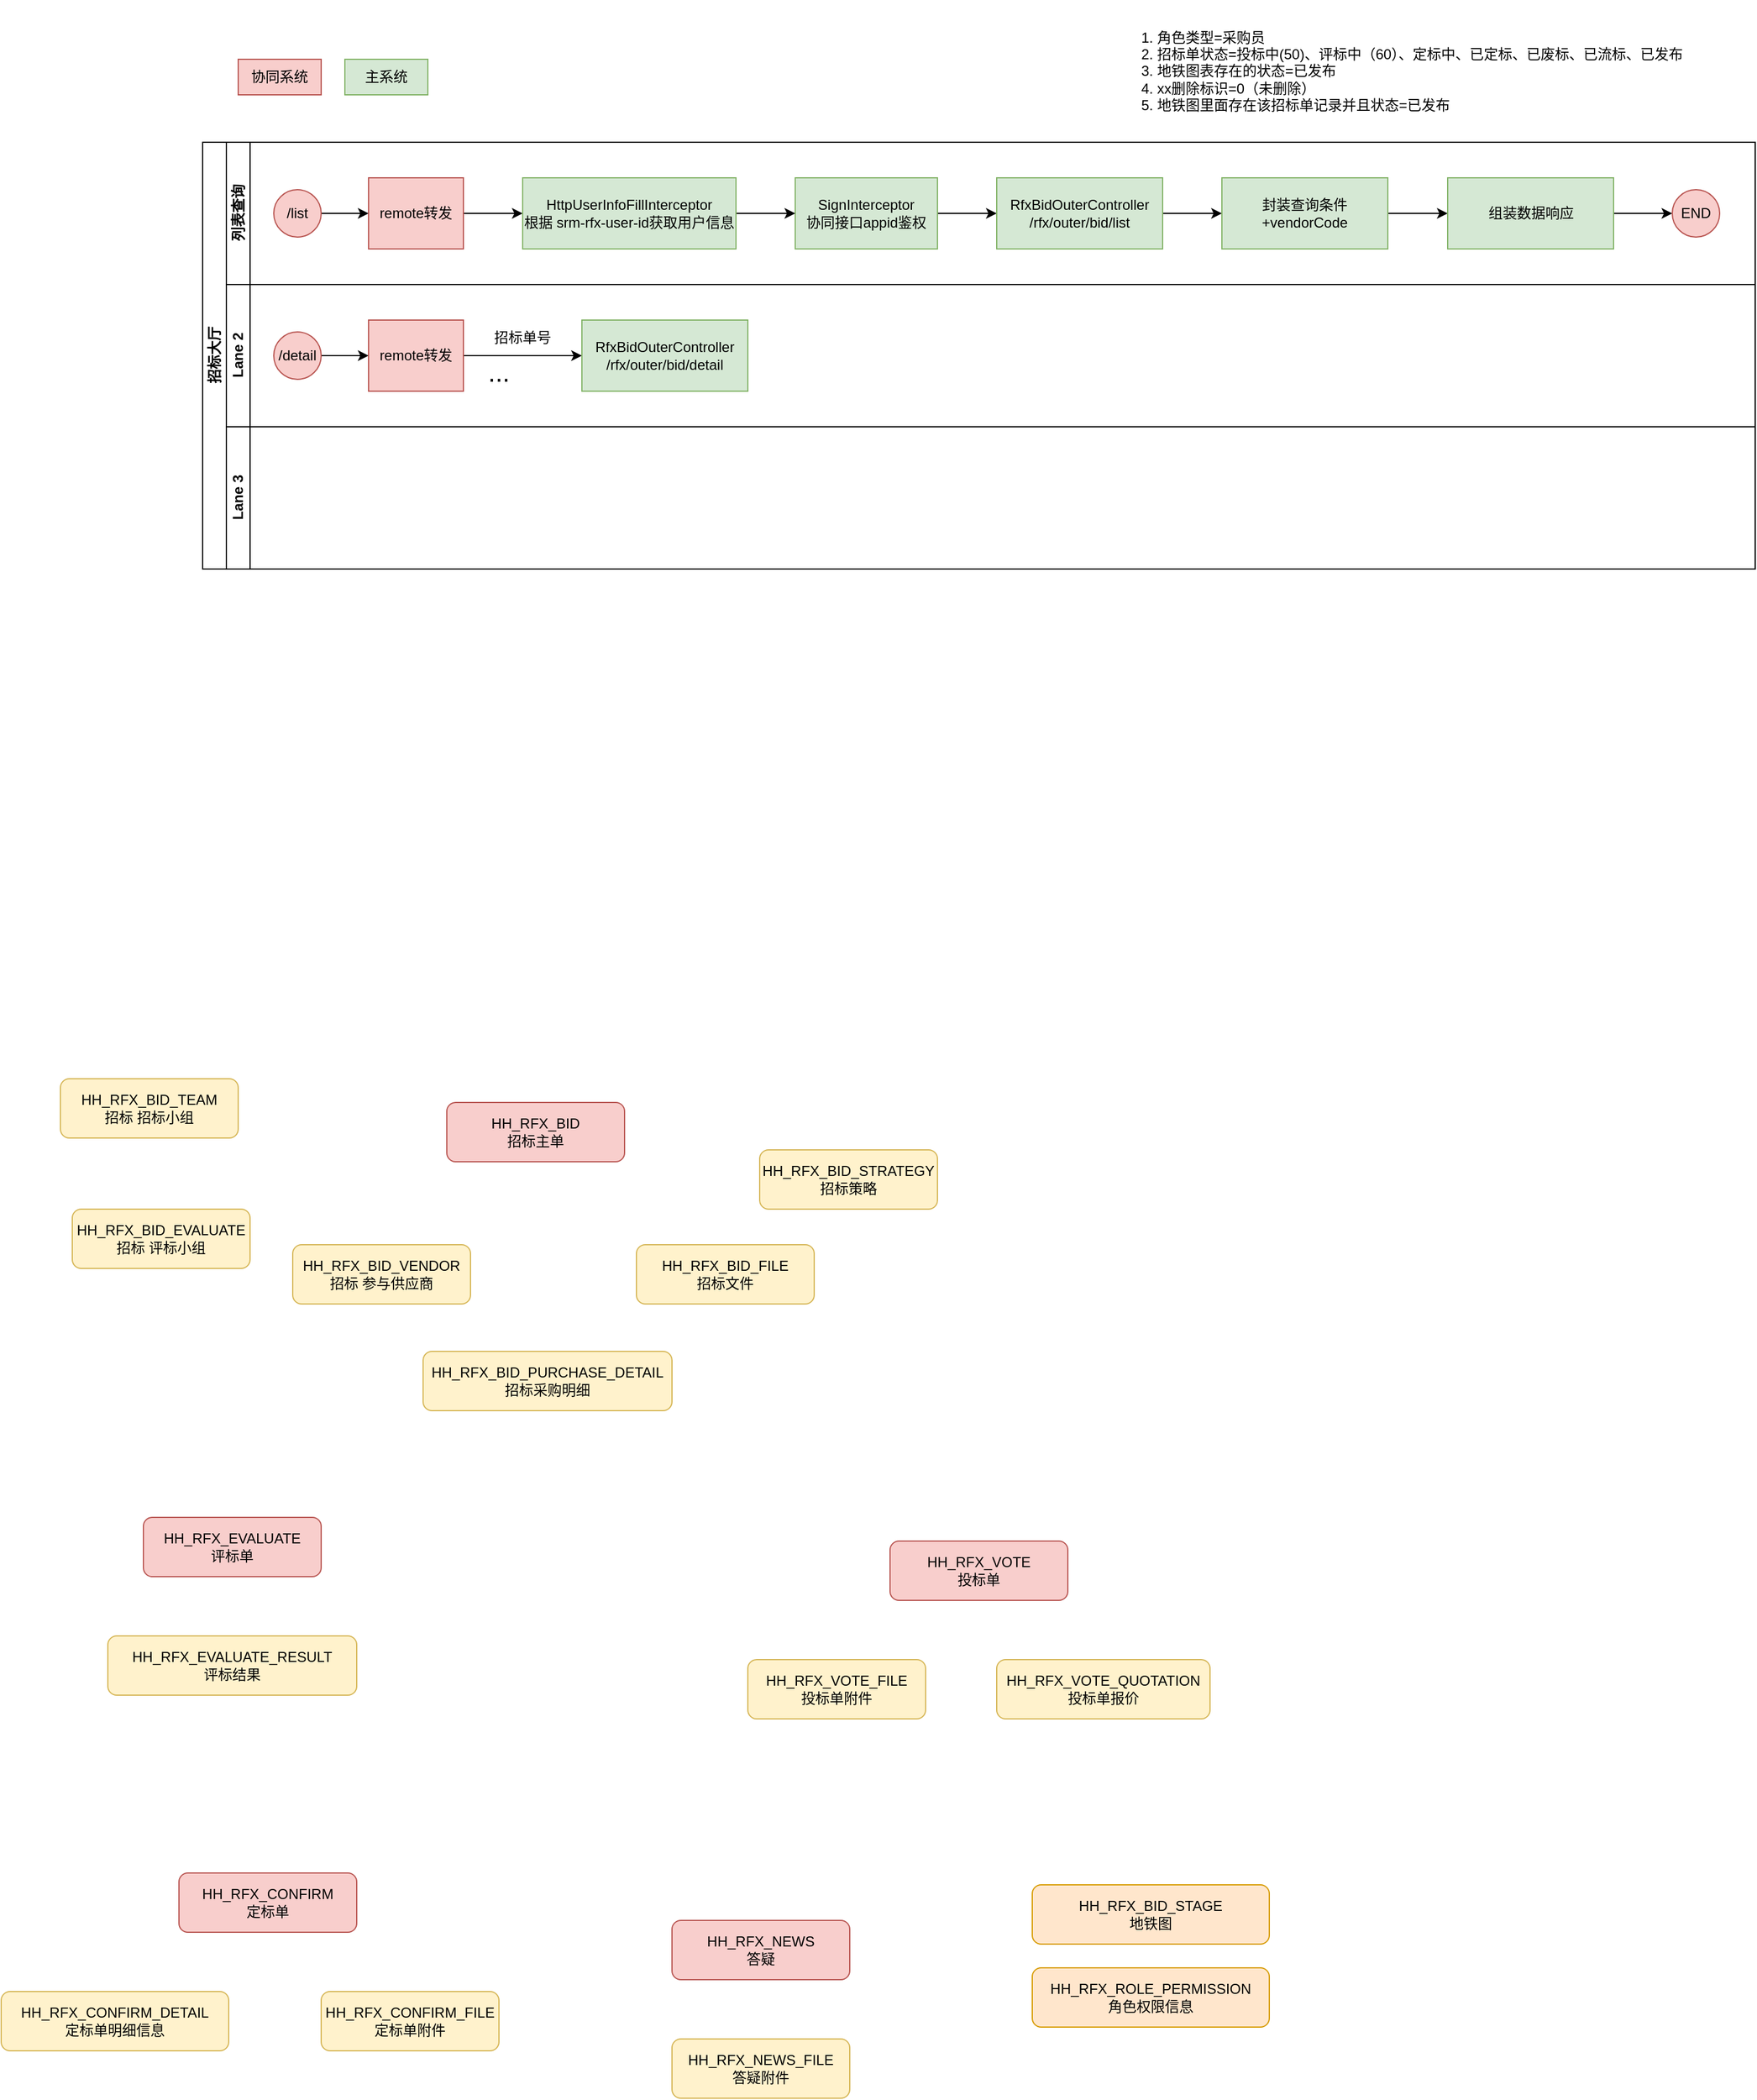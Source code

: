 <mxfile version="24.8.6">
  <diagram id="prtHgNgQTEPvFCAcTncT" name="Page-1">
    <mxGraphModel dx="1853" dy="598" grid="1" gridSize="10" guides="1" tooltips="1" connect="1" arrows="1" fold="1" page="1" pageScale="1" pageWidth="827" pageHeight="1169" math="0" shadow="0">
      <root>
        <mxCell id="0" />
        <mxCell id="1" parent="0" />
        <mxCell id="dNxyNK7c78bLwvsdeMH5-19" value="招标大厅" style="swimlane;html=1;childLayout=stackLayout;resizeParent=1;resizeParentMax=0;horizontal=0;startSize=20;horizontalStack=0;" parent="1" vertex="1">
          <mxGeometry x="120" y="120" width="1310" height="360" as="geometry" />
        </mxCell>
        <mxCell id="dNxyNK7c78bLwvsdeMH5-20" value="列表查询" style="swimlane;html=1;startSize=20;horizontal=0;align=center;" parent="dNxyNK7c78bLwvsdeMH5-19" vertex="1">
          <mxGeometry x="20" width="1290" height="120" as="geometry" />
        </mxCell>
        <mxCell id="dNxyNK7c78bLwvsdeMH5-25" value="" style="edgeStyle=orthogonalEdgeStyle;rounded=0;orthogonalLoop=1;jettySize=auto;html=1;" parent="dNxyNK7c78bLwvsdeMH5-20" source="dNxyNK7c78bLwvsdeMH5-23" target="dNxyNK7c78bLwvsdeMH5-24" edge="1">
          <mxGeometry relative="1" as="geometry" />
        </mxCell>
        <mxCell id="dNxyNK7c78bLwvsdeMH5-23" value="/list" style="ellipse;whiteSpace=wrap;html=1;fillColor=#f8cecc;strokeColor=#b85450;" parent="dNxyNK7c78bLwvsdeMH5-20" vertex="1">
          <mxGeometry x="40" y="40" width="40" height="40" as="geometry" />
        </mxCell>
        <mxCell id="eU4avIr93L6JoO_hdqMd-41" value="" style="edgeStyle=orthogonalEdgeStyle;rounded=0;orthogonalLoop=1;jettySize=auto;html=1;" edge="1" parent="dNxyNK7c78bLwvsdeMH5-20" source="dNxyNK7c78bLwvsdeMH5-24" target="eU4avIr93L6JoO_hdqMd-8">
          <mxGeometry relative="1" as="geometry" />
        </mxCell>
        <mxCell id="dNxyNK7c78bLwvsdeMH5-24" value="remote转发" style="rounded=0;whiteSpace=wrap;html=1;fontFamily=Helvetica;fontSize=12;align=center;fillColor=#f8cecc;strokeColor=#b85450;" parent="dNxyNK7c78bLwvsdeMH5-20" vertex="1">
          <mxGeometry x="120" y="30" width="80" height="60" as="geometry" />
        </mxCell>
        <mxCell id="eU4avIr93L6JoO_hdqMd-43" value="" style="edgeStyle=orthogonalEdgeStyle;rounded=0;orthogonalLoop=1;jettySize=auto;html=1;" edge="1" parent="dNxyNK7c78bLwvsdeMH5-20" source="dNxyNK7c78bLwvsdeMH5-30" target="eU4avIr93L6JoO_hdqMd-7">
          <mxGeometry relative="1" as="geometry" />
        </mxCell>
        <mxCell id="dNxyNK7c78bLwvsdeMH5-30" value="SignInterceptor&lt;div&gt;协同接口appid鉴权&lt;/div&gt;" style="rounded=0;html=1;fontFamily=Helvetica;fontSize=12;align=center;fillColor=#d5e8d4;strokeColor=#82b366;whiteSpace=wrap;" parent="dNxyNK7c78bLwvsdeMH5-20" vertex="1">
          <mxGeometry x="480" y="30" width="120" height="60" as="geometry" />
        </mxCell>
        <mxCell id="eU4avIr93L6JoO_hdqMd-42" value="" style="edgeStyle=orthogonalEdgeStyle;rounded=0;orthogonalLoop=1;jettySize=auto;html=1;" edge="1" parent="dNxyNK7c78bLwvsdeMH5-20" source="eU4avIr93L6JoO_hdqMd-8" target="dNxyNK7c78bLwvsdeMH5-30">
          <mxGeometry relative="1" as="geometry" />
        </mxCell>
        <mxCell id="eU4avIr93L6JoO_hdqMd-8" value="HttpUserInfoFillInterceptor&lt;br&gt;根据 srm-rfx-user-id获取用户信息" style="rounded=0;html=1;fontFamily=Helvetica;fontSize=12;align=center;fillColor=#d5e8d4;strokeColor=#82b366;whiteSpace=wrap;" vertex="1" parent="dNxyNK7c78bLwvsdeMH5-20">
          <mxGeometry x="250" y="30" width="180" height="60" as="geometry" />
        </mxCell>
        <mxCell id="eU4avIr93L6JoO_hdqMd-44" value="" style="edgeStyle=orthogonalEdgeStyle;rounded=0;orthogonalLoop=1;jettySize=auto;html=1;" edge="1" parent="dNxyNK7c78bLwvsdeMH5-20" source="eU4avIr93L6JoO_hdqMd-7" target="eU4avIr93L6JoO_hdqMd-37">
          <mxGeometry relative="1" as="geometry" />
        </mxCell>
        <mxCell id="eU4avIr93L6JoO_hdqMd-7" value="&lt;div&gt;RfxBidOuterController&lt;br&gt;&lt;/div&gt;/rfx/outer&lt;span style=&quot;background-color: initial;&quot;&gt;/bid/list&lt;/span&gt;" style="rounded=0;html=1;fontFamily=Helvetica;fontSize=12;align=center;fillColor=#d5e8d4;strokeColor=#82b366;whiteSpace=wrap;" vertex="1" parent="dNxyNK7c78bLwvsdeMH5-20">
          <mxGeometry x="650" y="30" width="140" height="60" as="geometry" />
        </mxCell>
        <mxCell id="eU4avIr93L6JoO_hdqMd-45" value="" style="edgeStyle=orthogonalEdgeStyle;rounded=0;orthogonalLoop=1;jettySize=auto;html=1;" edge="1" parent="dNxyNK7c78bLwvsdeMH5-20" source="eU4avIr93L6JoO_hdqMd-37" target="eU4avIr93L6JoO_hdqMd-40">
          <mxGeometry relative="1" as="geometry" />
        </mxCell>
        <mxCell id="eU4avIr93L6JoO_hdqMd-37" value="封装查询条件+vendorCode" style="rounded=0;html=1;fontFamily=Helvetica;fontSize=12;align=center;fillColor=#d5e8d4;strokeColor=#82b366;whiteSpace=wrap;" vertex="1" parent="dNxyNK7c78bLwvsdeMH5-20">
          <mxGeometry x="840" y="30" width="140" height="60" as="geometry" />
        </mxCell>
        <mxCell id="eU4avIr93L6JoO_hdqMd-47" value="" style="edgeStyle=orthogonalEdgeStyle;rounded=0;orthogonalLoop=1;jettySize=auto;html=1;" edge="1" parent="dNxyNK7c78bLwvsdeMH5-20" source="eU4avIr93L6JoO_hdqMd-40" target="eU4avIr93L6JoO_hdqMd-46">
          <mxGeometry relative="1" as="geometry" />
        </mxCell>
        <mxCell id="eU4avIr93L6JoO_hdqMd-40" value="组装数据响应" style="rounded=0;html=1;fontFamily=Helvetica;fontSize=12;align=center;fillColor=#d5e8d4;strokeColor=#82b366;whiteSpace=wrap;" vertex="1" parent="dNxyNK7c78bLwvsdeMH5-20">
          <mxGeometry x="1030.5" y="30" width="140" height="60" as="geometry" />
        </mxCell>
        <mxCell id="eU4avIr93L6JoO_hdqMd-46" value="END" style="ellipse;whiteSpace=wrap;html=1;fillColor=#f8cecc;strokeColor=#b85450;" vertex="1" parent="dNxyNK7c78bLwvsdeMH5-20">
          <mxGeometry x="1220" y="40" width="40" height="40" as="geometry" />
        </mxCell>
        <mxCell id="dNxyNK7c78bLwvsdeMH5-21" value="Lane 2" style="swimlane;html=1;startSize=20;horizontal=0;" parent="dNxyNK7c78bLwvsdeMH5-19" vertex="1">
          <mxGeometry x="20" y="120" width="1290" height="120" as="geometry" />
        </mxCell>
        <mxCell id="eU4avIr93L6JoO_hdqMd-10" value="" style="edgeStyle=orthogonalEdgeStyle;rounded=0;orthogonalLoop=1;jettySize=auto;html=1;" edge="1" parent="dNxyNK7c78bLwvsdeMH5-21" source="eU4avIr93L6JoO_hdqMd-11" target="eU4avIr93L6JoO_hdqMd-12">
          <mxGeometry relative="1" as="geometry" />
        </mxCell>
        <mxCell id="eU4avIr93L6JoO_hdqMd-11" value="/detail" style="ellipse;whiteSpace=wrap;html=1;fillColor=#f8cecc;strokeColor=#b85450;" vertex="1" parent="dNxyNK7c78bLwvsdeMH5-21">
          <mxGeometry x="40" y="40" width="40" height="40" as="geometry" />
        </mxCell>
        <mxCell id="eU4avIr93L6JoO_hdqMd-52" value="" style="edgeStyle=orthogonalEdgeStyle;rounded=0;orthogonalLoop=1;jettySize=auto;html=1;" edge="1" parent="dNxyNK7c78bLwvsdeMH5-21" source="eU4avIr93L6JoO_hdqMd-12" target="eU4avIr93L6JoO_hdqMd-51">
          <mxGeometry relative="1" as="geometry" />
        </mxCell>
        <mxCell id="eU4avIr93L6JoO_hdqMd-12" value="remote转发" style="rounded=0;whiteSpace=wrap;html=1;fontFamily=Helvetica;fontSize=12;align=center;fillColor=#f8cecc;strokeColor=#b85450;" vertex="1" parent="dNxyNK7c78bLwvsdeMH5-21">
          <mxGeometry x="120" y="30" width="80" height="60" as="geometry" />
        </mxCell>
        <mxCell id="eU4avIr93L6JoO_hdqMd-51" value="&lt;div&gt;RfxBidOuterController&lt;br&gt;&lt;/div&gt;/rfx/outer&lt;span style=&quot;background-color: initial;&quot;&gt;/bid/&lt;/span&gt;detail" style="rounded=0;html=1;fontFamily=Helvetica;fontSize=12;align=center;fillColor=#d5e8d4;strokeColor=#82b366;whiteSpace=wrap;" vertex="1" parent="dNxyNK7c78bLwvsdeMH5-21">
          <mxGeometry x="300" y="30" width="140" height="60" as="geometry" />
        </mxCell>
        <mxCell id="eU4avIr93L6JoO_hdqMd-49" value="&lt;font style=&quot;font-size: 22px;&quot;&gt;...&lt;/font&gt;" style="text;html=1;align=center;verticalAlign=middle;whiteSpace=wrap;rounded=0;" vertex="1" parent="dNxyNK7c78bLwvsdeMH5-21">
          <mxGeometry x="200" y="60" width="60" height="30" as="geometry" />
        </mxCell>
        <mxCell id="eU4avIr93L6JoO_hdqMd-54" value="招标单号" style="text;html=1;align=center;verticalAlign=middle;whiteSpace=wrap;rounded=0;" vertex="1" parent="dNxyNK7c78bLwvsdeMH5-21">
          <mxGeometry x="220" y="30" width="60" height="30" as="geometry" />
        </mxCell>
        <mxCell id="dNxyNK7c78bLwvsdeMH5-22" value="Lane 3" style="swimlane;html=1;startSize=20;horizontal=0;" parent="dNxyNK7c78bLwvsdeMH5-19" vertex="1">
          <mxGeometry x="20" y="240" width="1290" height="120" as="geometry" />
        </mxCell>
        <mxCell id="eU4avIr93L6JoO_hdqMd-5" value="协同系统" style="rounded=0;whiteSpace=wrap;html=1;fillColor=#f8cecc;strokeColor=#b85450;" vertex="1" parent="1">
          <mxGeometry x="150" y="50" width="70" height="30" as="geometry" />
        </mxCell>
        <mxCell id="eU4avIr93L6JoO_hdqMd-6" value="主系统" style="rounded=0;whiteSpace=wrap;html=1;fillColor=#d5e8d4;strokeColor=#82b366;" vertex="1" parent="1">
          <mxGeometry x="240" y="50" width="70" height="30" as="geometry" />
        </mxCell>
        <mxCell id="eU4avIr93L6JoO_hdqMd-14" value="HH_RFX_BID&lt;br&gt;招标主单" style="rounded=1;whiteSpace=wrap;html=1;fillColor=#f8cecc;strokeColor=#b85450;" vertex="1" parent="1">
          <mxGeometry x="326" y="930" width="150" height="50" as="geometry" />
        </mxCell>
        <mxCell id="eU4avIr93L6JoO_hdqMd-15" value="HH_RFX_BID_EVALUATE&lt;br&gt;招标 评标小组" style="rounded=1;whiteSpace=wrap;html=1;fillColor=#fff2cc;strokeColor=#d6b656;" vertex="1" parent="1">
          <mxGeometry x="10" y="1020" width="150" height="50" as="geometry" />
        </mxCell>
        <mxCell id="eU4avIr93L6JoO_hdqMd-16" value="HH_RFX_BID_FILE&lt;br&gt;招标文件" style="rounded=1;whiteSpace=wrap;html=1;fillColor=#fff2cc;strokeColor=#d6b656;" vertex="1" parent="1">
          <mxGeometry x="486" y="1050" width="150" height="50" as="geometry" />
        </mxCell>
        <mxCell id="eU4avIr93L6JoO_hdqMd-17" value="HH_RFX_BID_PURCHASE_DETAIL&lt;br&gt;招标采购明细" style="rounded=1;whiteSpace=wrap;html=1;fillColor=#fff2cc;strokeColor=#d6b656;" vertex="1" parent="1">
          <mxGeometry x="306" y="1140" width="210" height="50" as="geometry" />
        </mxCell>
        <mxCell id="eU4avIr93L6JoO_hdqMd-18" value="HH_RFX_BID_STRATEGY&lt;br&gt;招标策略" style="rounded=1;whiteSpace=wrap;html=1;fillColor=#fff2cc;strokeColor=#d6b656;" vertex="1" parent="1">
          <mxGeometry x="590" y="970" width="150" height="50" as="geometry" />
        </mxCell>
        <mxCell id="eU4avIr93L6JoO_hdqMd-19" value="HH_RFX_BID_TEAM&lt;br&gt;招标 招标小组" style="rounded=1;whiteSpace=wrap;html=1;fillColor=#fff2cc;strokeColor=#d6b656;" vertex="1" parent="1">
          <mxGeometry y="910" width="150" height="50" as="geometry" />
        </mxCell>
        <mxCell id="eU4avIr93L6JoO_hdqMd-21" value="HH_RFX_BID_VENDOR&lt;br&gt;招标 参与供应商" style="rounded=1;whiteSpace=wrap;html=1;fillColor=#fff2cc;strokeColor=#d6b656;" vertex="1" parent="1">
          <mxGeometry x="196" y="1050" width="150" height="50" as="geometry" />
        </mxCell>
        <mxCell id="eU4avIr93L6JoO_hdqMd-22" value="HH_RFX_CONFIRM&lt;br&gt;定标单" style="rounded=1;whiteSpace=wrap;html=1;fillColor=#f8cecc;strokeColor=#b85450;" vertex="1" parent="1">
          <mxGeometry x="100" y="1580" width="150" height="50" as="geometry" />
        </mxCell>
        <mxCell id="eU4avIr93L6JoO_hdqMd-23" value="HH_RFX_CONFIRM_FILE&lt;div&gt;定标单附件&lt;/div&gt;" style="rounded=1;whiteSpace=wrap;html=1;fillColor=#fff2cc;strokeColor=#d6b656;" vertex="1" parent="1">
          <mxGeometry x="220" y="1680" width="150" height="50" as="geometry" />
        </mxCell>
        <mxCell id="eU4avIr93L6JoO_hdqMd-24" value="HH_RFX_NEWS&lt;div&gt;答疑&lt;/div&gt;" style="rounded=1;whiteSpace=wrap;html=1;fillColor=#f8cecc;strokeColor=#b85450;" vertex="1" parent="1">
          <mxGeometry x="516" y="1620" width="150" height="50" as="geometry" />
        </mxCell>
        <mxCell id="eU4avIr93L6JoO_hdqMd-26" value="HH_RFX_NEWS_FILE&lt;br&gt;答疑附件" style="rounded=1;whiteSpace=wrap;html=1;fillColor=#fff2cc;strokeColor=#d6b656;" vertex="1" parent="1">
          <mxGeometry x="516" y="1720" width="150" height="50" as="geometry" />
        </mxCell>
        <mxCell id="eU4avIr93L6JoO_hdqMd-27" value="HH_RFX_CONFIRM_DETAIL&lt;div&gt;定标单明细信息&lt;/div&gt;" style="rounded=1;whiteSpace=wrap;html=1;fillColor=#fff2cc;strokeColor=#d6b656;" vertex="1" parent="1">
          <mxGeometry x="-50" y="1680" width="192" height="50" as="geometry" />
        </mxCell>
        <mxCell id="eU4avIr93L6JoO_hdqMd-30" value="HH_RFX_VOTE&lt;div&gt;投标单&lt;/div&gt;" style="rounded=1;whiteSpace=wrap;html=1;fillColor=#f8cecc;strokeColor=#b85450;" vertex="1" parent="1">
          <mxGeometry x="700" y="1300" width="150" height="50" as="geometry" />
        </mxCell>
        <mxCell id="eU4avIr93L6JoO_hdqMd-31" value="HH_RFX_ROLE_PERMISSION&lt;br&gt;角色权限信息" style="rounded=1;whiteSpace=wrap;html=1;fillColor=#ffe6cc;strokeColor=#d79b00;" vertex="1" parent="1">
          <mxGeometry x="820" y="1660" width="200" height="50" as="geometry" />
        </mxCell>
        <mxCell id="eU4avIr93L6JoO_hdqMd-33" value="HH_RFX_VOTE_FILE&lt;br&gt;投标单附件" style="rounded=1;whiteSpace=wrap;html=1;fillColor=#fff2cc;strokeColor=#d6b656;" vertex="1" parent="1">
          <mxGeometry x="580" y="1400" width="150" height="50" as="geometry" />
        </mxCell>
        <mxCell id="eU4avIr93L6JoO_hdqMd-34" value="HH_RFX_VOTE_QUOTATION&lt;br&gt;投标单报价" style="rounded=1;whiteSpace=wrap;html=1;fillColor=#fff2cc;strokeColor=#d6b656;" vertex="1" parent="1">
          <mxGeometry x="790" y="1400" width="180" height="50" as="geometry" />
        </mxCell>
        <mxCell id="eU4avIr93L6JoO_hdqMd-35" value="HH_RFX_EVALUATE_RESULT&lt;br&gt;&lt;div&gt;评标结果&lt;/div&gt;" style="rounded=1;whiteSpace=wrap;html=1;fillColor=#fff2cc;strokeColor=#d6b656;" vertex="1" parent="1">
          <mxGeometry x="40" y="1380" width="210" height="50" as="geometry" />
        </mxCell>
        <mxCell id="eU4avIr93L6JoO_hdqMd-36" value="HH_RFX_EVALUATE&lt;br&gt;评标单" style="rounded=1;whiteSpace=wrap;html=1;fillColor=#f8cecc;strokeColor=#b85450;" vertex="1" parent="1">
          <mxGeometry x="70" y="1280" width="150" height="50" as="geometry" />
        </mxCell>
        <mxCell id="eU4avIr93L6JoO_hdqMd-38" value="1. 角色类型=采购员&lt;div style=&quot;&quot;&gt;2. 招标单状态=投标中(50)、评标中（60）、定标中、已定标、已废标、已流标、已发布&lt;/div&gt;&lt;div style=&quot;&quot;&gt;3.&amp;nbsp;地铁图表存在的状态=已发布&lt;/div&gt;&lt;div style=&quot;&quot;&gt;4. xx删除标识=0（未删除）&lt;/div&gt;&lt;div style=&quot;cursor: wait;&quot;&gt;5. 地铁图里面存在该招标单记录并且状态=已发布&lt;/div&gt;" style="text;html=1;align=left;verticalAlign=middle;whiteSpace=wrap;rounded=0;" vertex="1" parent="1">
          <mxGeometry x="910" width="460" height="120" as="geometry" />
        </mxCell>
        <mxCell id="eU4avIr93L6JoO_hdqMd-39" value="HH_RFX_BID_STAGE&lt;br&gt;地铁图" style="rounded=1;whiteSpace=wrap;html=1;fillColor=#ffe6cc;strokeColor=#d79b00;" vertex="1" parent="1">
          <mxGeometry x="820" y="1590" width="200" height="50" as="geometry" />
        </mxCell>
      </root>
    </mxGraphModel>
  </diagram>
</mxfile>
